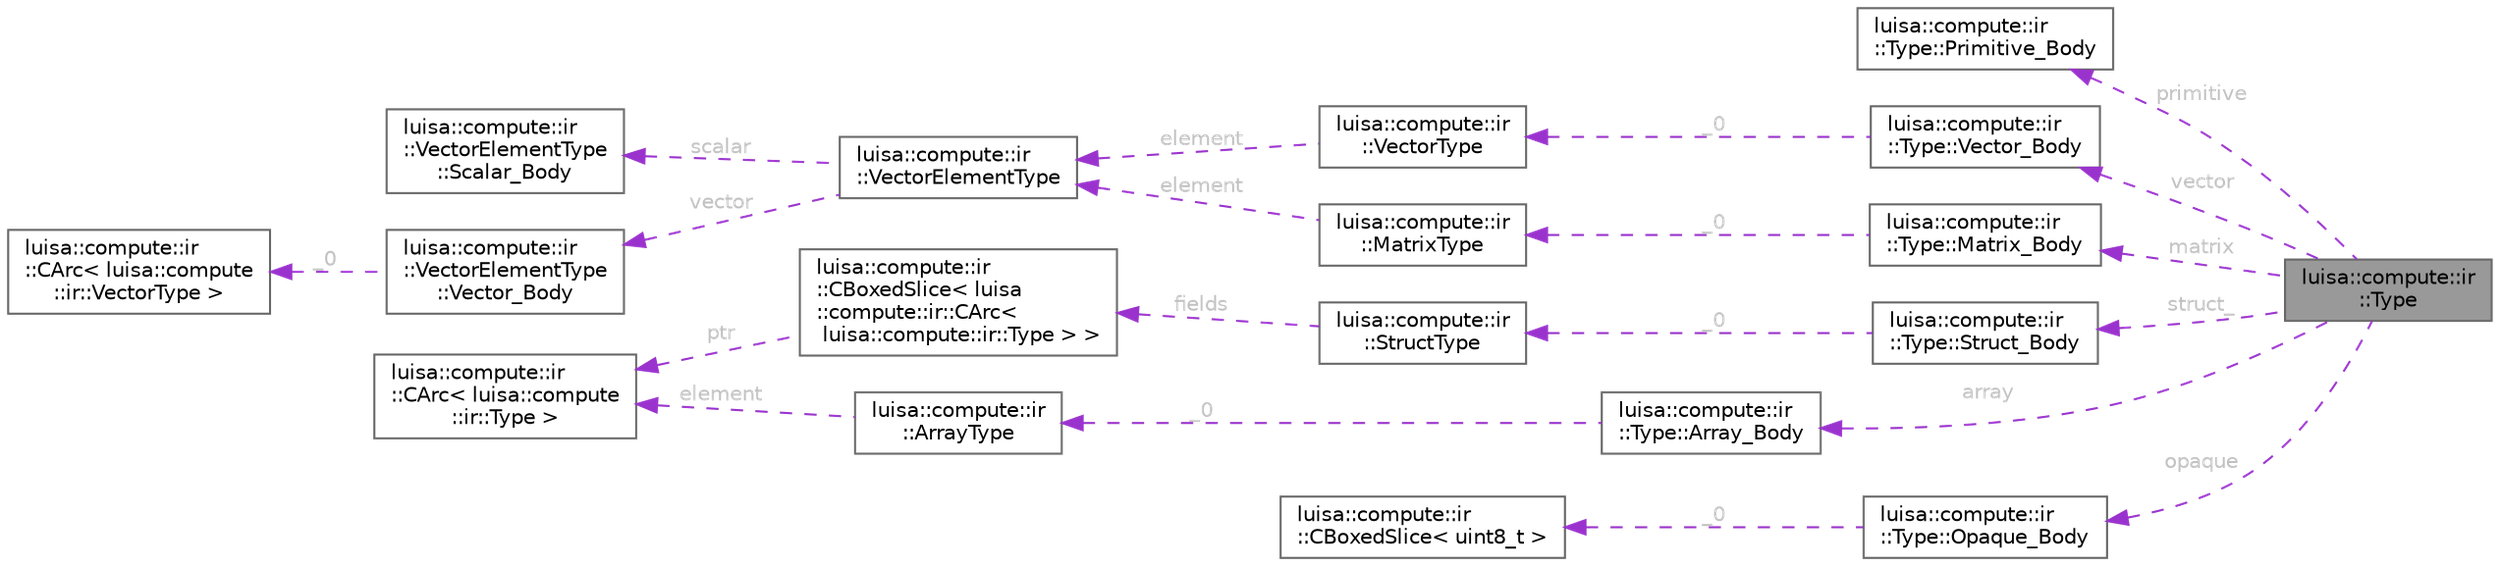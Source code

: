 digraph "luisa::compute::ir::Type"
{
 // LATEX_PDF_SIZE
  bgcolor="transparent";
  edge [fontname=Helvetica,fontsize=10,labelfontname=Helvetica,labelfontsize=10];
  node [fontname=Helvetica,fontsize=10,shape=box,height=0.2,width=0.4];
  rankdir="LR";
  Node1 [id="Node000001",label="luisa::compute::ir\l::Type",height=0.2,width=0.4,color="gray40", fillcolor="grey60", style="filled", fontcolor="black",tooltip=" "];
  Node2 -> Node1 [id="edge20_Node000001_Node000002",dir="back",color="darkorchid3",style="dashed",tooltip=" ",label=" primitive",fontcolor="grey" ];
  Node2 [id="Node000002",label="luisa::compute::ir\l::Type::Primitive_Body",height=0.2,width=0.4,color="gray40", fillcolor="white", style="filled",URL="$structluisa_1_1compute_1_1ir_1_1_type_1_1_primitive___body.html",tooltip=" "];
  Node3 -> Node1 [id="edge21_Node000001_Node000003",dir="back",color="darkorchid3",style="dashed",tooltip=" ",label=" vector",fontcolor="grey" ];
  Node3 [id="Node000003",label="luisa::compute::ir\l::Type::Vector_Body",height=0.2,width=0.4,color="gray40", fillcolor="white", style="filled",URL="$structluisa_1_1compute_1_1ir_1_1_type_1_1_vector___body.html",tooltip=" "];
  Node4 -> Node3 [id="edge22_Node000003_Node000004",dir="back",color="darkorchid3",style="dashed",tooltip=" ",label=" _0",fontcolor="grey" ];
  Node4 [id="Node000004",label="luisa::compute::ir\l::VectorType",height=0.2,width=0.4,color="gray40", fillcolor="white", style="filled",URL="$structluisa_1_1compute_1_1ir_1_1_vector_type.html",tooltip=" "];
  Node5 -> Node4 [id="edge23_Node000004_Node000005",dir="back",color="darkorchid3",style="dashed",tooltip=" ",label=" element",fontcolor="grey" ];
  Node5 [id="Node000005",label="luisa::compute::ir\l::VectorElementType",height=0.2,width=0.4,color="gray40", fillcolor="white", style="filled",URL="$structluisa_1_1compute_1_1ir_1_1_vector_element_type.html",tooltip=" "];
  Node6 -> Node5 [id="edge24_Node000005_Node000006",dir="back",color="darkorchid3",style="dashed",tooltip=" ",label=" scalar",fontcolor="grey" ];
  Node6 [id="Node000006",label="luisa::compute::ir\l::VectorElementType\l::Scalar_Body",height=0.2,width=0.4,color="gray40", fillcolor="white", style="filled",URL="$structluisa_1_1compute_1_1ir_1_1_vector_element_type_1_1_scalar___body.html",tooltip=" "];
  Node7 -> Node5 [id="edge25_Node000005_Node000007",dir="back",color="darkorchid3",style="dashed",tooltip=" ",label=" vector",fontcolor="grey" ];
  Node7 [id="Node000007",label="luisa::compute::ir\l::VectorElementType\l::Vector_Body",height=0.2,width=0.4,color="gray40", fillcolor="white", style="filled",URL="$structluisa_1_1compute_1_1ir_1_1_vector_element_type_1_1_vector___body.html",tooltip=" "];
  Node8 -> Node7 [id="edge26_Node000007_Node000008",dir="back",color="darkorchid3",style="dashed",tooltip=" ",label=" _0",fontcolor="grey" ];
  Node8 [id="Node000008",label="luisa::compute::ir\l::CArc\< luisa::compute\l::ir::VectorType \>",height=0.2,width=0.4,color="gray40", fillcolor="white", style="filled",URL="$structluisa_1_1compute_1_1ir_1_1_c_arc.html",tooltip=" "];
  Node9 -> Node1 [id="edge27_Node000001_Node000009",dir="back",color="darkorchid3",style="dashed",tooltip=" ",label=" matrix",fontcolor="grey" ];
  Node9 [id="Node000009",label="luisa::compute::ir\l::Type::Matrix_Body",height=0.2,width=0.4,color="gray40", fillcolor="white", style="filled",URL="$structluisa_1_1compute_1_1ir_1_1_type_1_1_matrix___body.html",tooltip=" "];
  Node10 -> Node9 [id="edge28_Node000009_Node000010",dir="back",color="darkorchid3",style="dashed",tooltip=" ",label=" _0",fontcolor="grey" ];
  Node10 [id="Node000010",label="luisa::compute::ir\l::MatrixType",height=0.2,width=0.4,color="gray40", fillcolor="white", style="filled",URL="$structluisa_1_1compute_1_1ir_1_1_matrix_type.html",tooltip=" "];
  Node5 -> Node10 [id="edge29_Node000010_Node000005",dir="back",color="darkorchid3",style="dashed",tooltip=" ",label=" element",fontcolor="grey" ];
  Node11 -> Node1 [id="edge30_Node000001_Node000011",dir="back",color="darkorchid3",style="dashed",tooltip=" ",label=" struct_",fontcolor="grey" ];
  Node11 [id="Node000011",label="luisa::compute::ir\l::Type::Struct_Body",height=0.2,width=0.4,color="gray40", fillcolor="white", style="filled",URL="$structluisa_1_1compute_1_1ir_1_1_type_1_1_struct___body.html",tooltip=" "];
  Node12 -> Node11 [id="edge31_Node000011_Node000012",dir="back",color="darkorchid3",style="dashed",tooltip=" ",label=" _0",fontcolor="grey" ];
  Node12 [id="Node000012",label="luisa::compute::ir\l::StructType",height=0.2,width=0.4,color="gray40", fillcolor="white", style="filled",URL="$structluisa_1_1compute_1_1ir_1_1_struct_type.html",tooltip=" "];
  Node13 -> Node12 [id="edge32_Node000012_Node000013",dir="back",color="darkorchid3",style="dashed",tooltip=" ",label=" fields",fontcolor="grey" ];
  Node13 [id="Node000013",label="luisa::compute::ir\l::CBoxedSlice\< luisa\l::compute::ir::CArc\<\l luisa::compute::ir::Type \> \>",height=0.2,width=0.4,color="gray40", fillcolor="white", style="filled",URL="$structluisa_1_1compute_1_1ir_1_1_c_boxed_slice.html",tooltip=" "];
  Node14 -> Node13 [id="edge33_Node000013_Node000014",dir="back",color="darkorchid3",style="dashed",tooltip=" ",label=" ptr",fontcolor="grey" ];
  Node14 [id="Node000014",label="luisa::compute::ir\l::CArc\< luisa::compute\l::ir::Type \>",height=0.2,width=0.4,color="gray40", fillcolor="white", style="filled",URL="$structluisa_1_1compute_1_1ir_1_1_c_arc.html",tooltip=" "];
  Node15 -> Node1 [id="edge34_Node000001_Node000015",dir="back",color="darkorchid3",style="dashed",tooltip=" ",label=" array",fontcolor="grey" ];
  Node15 [id="Node000015",label="luisa::compute::ir\l::Type::Array_Body",height=0.2,width=0.4,color="gray40", fillcolor="white", style="filled",URL="$structluisa_1_1compute_1_1ir_1_1_type_1_1_array___body.html",tooltip=" "];
  Node16 -> Node15 [id="edge35_Node000015_Node000016",dir="back",color="darkorchid3",style="dashed",tooltip=" ",label=" _0",fontcolor="grey" ];
  Node16 [id="Node000016",label="luisa::compute::ir\l::ArrayType",height=0.2,width=0.4,color="gray40", fillcolor="white", style="filled",URL="$structluisa_1_1compute_1_1ir_1_1_array_type.html",tooltip=" "];
  Node14 -> Node16 [id="edge36_Node000016_Node000014",dir="back",color="darkorchid3",style="dashed",tooltip=" ",label=" element",fontcolor="grey" ];
  Node17 -> Node1 [id="edge37_Node000001_Node000017",dir="back",color="darkorchid3",style="dashed",tooltip=" ",label=" opaque",fontcolor="grey" ];
  Node17 [id="Node000017",label="luisa::compute::ir\l::Type::Opaque_Body",height=0.2,width=0.4,color="gray40", fillcolor="white", style="filled",URL="$structluisa_1_1compute_1_1ir_1_1_type_1_1_opaque___body.html",tooltip=" "];
  Node18 -> Node17 [id="edge38_Node000017_Node000018",dir="back",color="darkorchid3",style="dashed",tooltip=" ",label=" _0",fontcolor="grey" ];
  Node18 [id="Node000018",label="luisa::compute::ir\l::CBoxedSlice\< uint8_t \>",height=0.2,width=0.4,color="gray40", fillcolor="white", style="filled",URL="$structluisa_1_1compute_1_1ir_1_1_c_boxed_slice.html",tooltip=" "];
}
